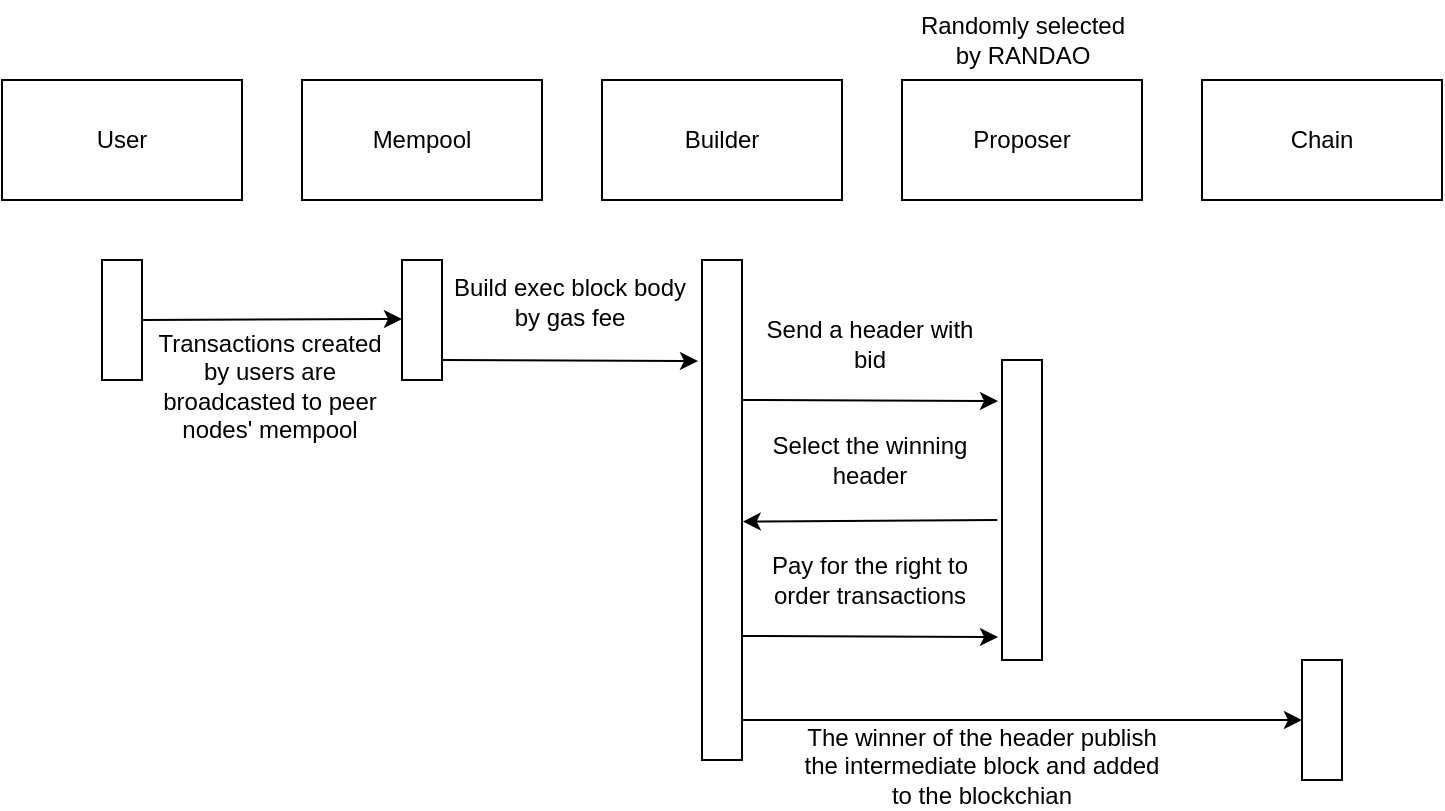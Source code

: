 <mxfile version="21.6.5" type="github">
  <diagram name="Page-1" id="gS1lGw4ghUpdOXam-v53">
    <mxGraphModel dx="795" dy="508" grid="1" gridSize="10" guides="1" tooltips="1" connect="1" arrows="1" fold="1" page="1" pageScale="1" pageWidth="827" pageHeight="1169" math="0" shadow="0">
      <root>
        <mxCell id="0" />
        <mxCell id="1" parent="0" />
        <mxCell id="BJs5YMrsWI-7I0nCcWpp-3" value="Mempool" style="rounded=0;whiteSpace=wrap;html=1;" parent="1" vertex="1">
          <mxGeometry x="230" y="120" width="120" height="60" as="geometry" />
        </mxCell>
        <mxCell id="BJs5YMrsWI-7I0nCcWpp-4" value="Builder" style="rounded=0;whiteSpace=wrap;html=1;" parent="1" vertex="1">
          <mxGeometry x="380" y="120" width="120" height="60" as="geometry" />
        </mxCell>
        <mxCell id="BJs5YMrsWI-7I0nCcWpp-5" value="Proposer" style="rounded=0;whiteSpace=wrap;html=1;" parent="1" vertex="1">
          <mxGeometry x="530" y="120" width="120" height="60" as="geometry" />
        </mxCell>
        <mxCell id="BJs5YMrsWI-7I0nCcWpp-6" value="" style="endArrow=classic;html=1;rounded=0;exitX=1;exitY=0.5;exitDx=0;exitDy=0;" parent="1" edge="1" source="QJzAAvv34o0oOycXektx-2">
          <mxGeometry width="50" height="50" relative="1" as="geometry">
            <mxPoint x="160" y="240" as="sourcePoint" />
            <mxPoint x="280" y="239.5" as="targetPoint" />
          </mxGeometry>
        </mxCell>
        <mxCell id="BJs5YMrsWI-7I0nCcWpp-8" value="" style="rounded=0;whiteSpace=wrap;html=1;" parent="1" vertex="1">
          <mxGeometry x="280" y="210" width="20" height="60" as="geometry" />
        </mxCell>
        <mxCell id="BJs5YMrsWI-7I0nCcWpp-10" value="Transactions created by users are broadcasted to peer nodes&#39; mempool" style="rounded=0;whiteSpace=wrap;html=1;strokeColor=none;" parent="1" vertex="1">
          <mxGeometry x="154" y="248" width="120" height="50" as="geometry" />
        </mxCell>
        <mxCell id="BJs5YMrsWI-7I0nCcWpp-11" value="" style="endArrow=classic;html=1;rounded=0;entryX=-0.1;entryY=0.158;entryDx=0;entryDy=0;entryPerimeter=0;" parent="1" edge="1">
          <mxGeometry width="50" height="50" relative="1" as="geometry">
            <mxPoint x="300" y="260" as="sourcePoint" />
            <mxPoint x="428" y="260.52" as="targetPoint" />
          </mxGeometry>
        </mxCell>
        <mxCell id="BJs5YMrsWI-7I0nCcWpp-12" value="" style="rounded=0;whiteSpace=wrap;html=1;" parent="1" vertex="1">
          <mxGeometry x="430" y="210" width="20" height="250" as="geometry" />
        </mxCell>
        <mxCell id="BJs5YMrsWI-7I0nCcWpp-13" value="Build exec block body by gas fee" style="rounded=0;whiteSpace=wrap;html=1;strokeColor=none;" parent="1" vertex="1">
          <mxGeometry x="304" y="211" width="120" height="40" as="geometry" />
        </mxCell>
        <mxCell id="BJs5YMrsWI-7I0nCcWpp-14" value="Send a header with bid" style="rounded=0;whiteSpace=wrap;html=1;strokeColor=none;" parent="1" vertex="1">
          <mxGeometry x="454" y="232" width="120" height="40" as="geometry" />
        </mxCell>
        <mxCell id="BJs5YMrsWI-7I0nCcWpp-15" value="" style="endArrow=classic;html=1;rounded=0;entryX=-0.1;entryY=0.158;entryDx=0;entryDy=0;entryPerimeter=0;" parent="1" edge="1">
          <mxGeometry width="50" height="50" relative="1" as="geometry">
            <mxPoint x="450" y="280" as="sourcePoint" />
            <mxPoint x="578" y="280.5" as="targetPoint" />
          </mxGeometry>
        </mxCell>
        <mxCell id="BJs5YMrsWI-7I0nCcWpp-16" value="" style="rounded=0;whiteSpace=wrap;html=1;" parent="1" vertex="1">
          <mxGeometry x="580" y="260" width="20" height="150" as="geometry" />
        </mxCell>
        <mxCell id="BJs5YMrsWI-7I0nCcWpp-17" value="" style="endArrow=classic;html=1;rounded=0;exitX=-0.137;exitY=0.58;exitDx=0;exitDy=0;exitPerimeter=0;" parent="1" edge="1">
          <mxGeometry width="50" height="50" relative="1" as="geometry">
            <mxPoint x="577.63" y="340.0" as="sourcePoint" />
            <mxPoint x="450.37" y="340.8" as="targetPoint" />
          </mxGeometry>
        </mxCell>
        <mxCell id="BJs5YMrsWI-7I0nCcWpp-18" value="Select the winning header" style="rounded=0;whiteSpace=wrap;html=1;strokeColor=none;" parent="1" vertex="1">
          <mxGeometry x="454" y="290" width="120" height="40" as="geometry" />
        </mxCell>
        <mxCell id="BJs5YMrsWI-7I0nCcWpp-19" value="" style="endArrow=classic;html=1;rounded=0;entryX=0;entryY=0.5;entryDx=0;entryDy=0;" parent="1" target="BJs5YMrsWI-7I0nCcWpp-21" edge="1">
          <mxGeometry width="50" height="50" relative="1" as="geometry">
            <mxPoint x="450" y="440" as="sourcePoint" />
            <mxPoint x="710" y="440" as="targetPoint" />
          </mxGeometry>
        </mxCell>
        <mxCell id="BJs5YMrsWI-7I0nCcWpp-20" value="Chain" style="rounded=0;whiteSpace=wrap;html=1;" parent="1" vertex="1">
          <mxGeometry x="680" y="120" width="120" height="60" as="geometry" />
        </mxCell>
        <mxCell id="BJs5YMrsWI-7I0nCcWpp-21" value="" style="rounded=0;whiteSpace=wrap;html=1;" parent="1" vertex="1">
          <mxGeometry x="730" y="410" width="20" height="60" as="geometry" />
        </mxCell>
        <mxCell id="BJs5YMrsWI-7I0nCcWpp-22" value="The winner of the header publish the intermediate block and added to the blockchian" style="rounded=0;whiteSpace=wrap;html=1;strokeColor=none;" parent="1" vertex="1">
          <mxGeometry x="480" y="443" width="180" height="40" as="geometry" />
        </mxCell>
        <mxCell id="BJs5YMrsWI-7I0nCcWpp-23" value="Pay for the right to order transactions" style="rounded=0;whiteSpace=wrap;html=1;strokeColor=none;" parent="1" vertex="1">
          <mxGeometry x="454" y="350" width="120" height="40" as="geometry" />
        </mxCell>
        <mxCell id="BJs5YMrsWI-7I0nCcWpp-24" value="" style="endArrow=classic;html=1;rounded=0;entryX=-0.1;entryY=0.158;entryDx=0;entryDy=0;entryPerimeter=0;" parent="1" edge="1">
          <mxGeometry width="50" height="50" relative="1" as="geometry">
            <mxPoint x="450" y="398" as="sourcePoint" />
            <mxPoint x="578" y="398.5" as="targetPoint" />
          </mxGeometry>
        </mxCell>
        <mxCell id="QJzAAvv34o0oOycXektx-1" value="User" style="rounded=0;whiteSpace=wrap;html=1;" vertex="1" parent="1">
          <mxGeometry x="80" y="120" width="120" height="60" as="geometry" />
        </mxCell>
        <mxCell id="QJzAAvv34o0oOycXektx-2" value="" style="rounded=0;whiteSpace=wrap;html=1;" vertex="1" parent="1">
          <mxGeometry x="130" y="210" width="20" height="60" as="geometry" />
        </mxCell>
        <mxCell id="QJzAAvv34o0oOycXektx-3" value="Randomly selected&lt;br&gt;by RANDAO" style="text;html=1;align=center;verticalAlign=middle;resizable=0;points=[];autosize=1;strokeColor=none;fillColor=none;" vertex="1" parent="1">
          <mxGeometry x="525" y="80" width="130" height="40" as="geometry" />
        </mxCell>
      </root>
    </mxGraphModel>
  </diagram>
</mxfile>
